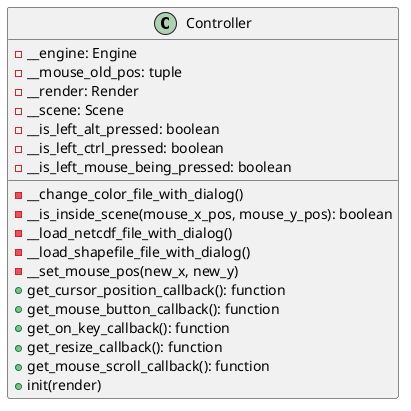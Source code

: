 @startuml
class Controller {
    - __engine: Engine
    - __mouse_old_pos: tuple
    - __render: Render
    - __scene: Scene
    - __is_left_alt_pressed: boolean
    - __is_left_ctrl_pressed: boolean
    - __is_left_mouse_being_pressed: boolean

    - __change_color_file_with_dialog()
    - __is_inside_scene(mouse_x_pos, mouse_y_pos): boolean
    - __load_netcdf_file_with_dialog()
    - __load_shapefile_file_with_dialog()
    - __set_mouse_pos(new_x, new_y)
    + get_cursor_position_callback(): function
    + get_mouse_button_callback(): function
    + get_on_key_callback(): function
    + get_resize_callback(): function
    + get_mouse_scroll_callback(): function
    + init(render)
}
@enduml